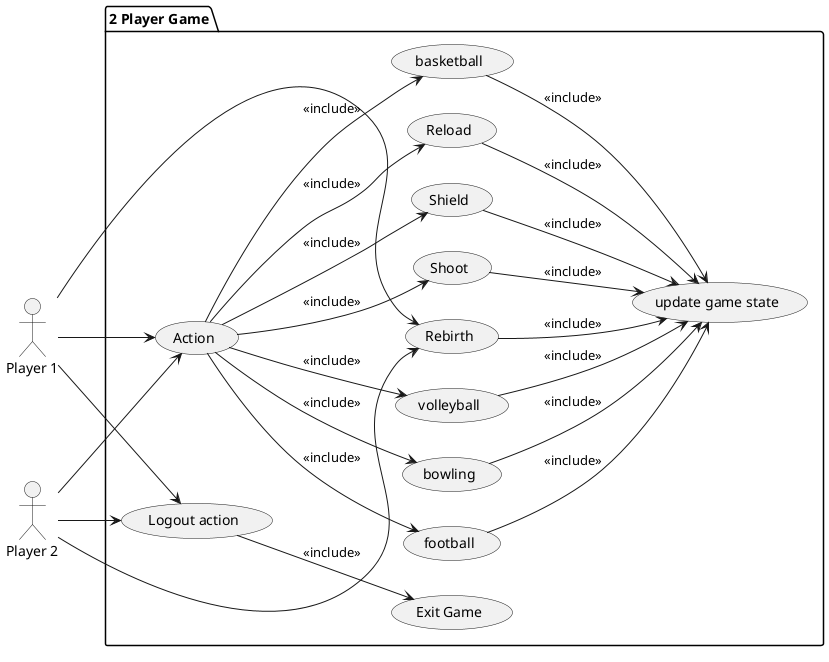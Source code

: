 @startuml
left to right direction

actor "Player 1" as g1
actor "Player 2" as g2

package "2 Player Game"{
  usecase "Action" as UC1
  usecase "basketball" as bb
  usecase "football" as fb
  usecase "bowling" as bw
  usecase "volleyball" as vb
  usecase "Logout action" as z
  usecase "Shoot" as sh
  usecase "Shield" as shield
  usecase "Reload" as r
  usecase "Exit Game" as exit
  usecase "update game state" as score
  usecase "Rebirth" as rb
}

g1 --> UC1
g2 --> UC1
g1 --> z
g2 --> z
g1 --> rb
g2 --> rb

UC1 --> bb: <<include>>
UC1 --> fb: <<include>>
UC1 --> bw: <<include>>
UC1 --> vb: <<include>>
UC1 --> shield: <<include>>
UC1 --> r: <<include>>
UC1 --> sh: <<include>>

z --> exit: <<include>>

bb --> score: <<include>>
fb --> score: <<include>>
bw --> score: <<include>>
vb --> score: <<include>>
r --> score: <<include>>
shield --> score: <<include>>
sh --> score: <<include>>
rb --> score: <<include>>

@enduml
